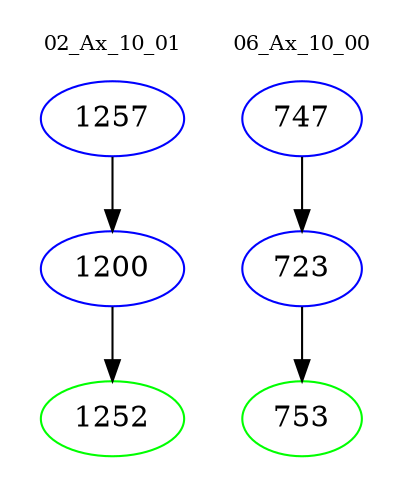 digraph{
subgraph cluster_0 {
color = white
label = "02_Ax_10_01";
fontsize=10;
T0_1257 [label="1257", color="blue"]
T0_1257 -> T0_1200 [color="black"]
T0_1200 [label="1200", color="blue"]
T0_1200 -> T0_1252 [color="black"]
T0_1252 [label="1252", color="green"]
}
subgraph cluster_1 {
color = white
label = "06_Ax_10_00";
fontsize=10;
T1_747 [label="747", color="blue"]
T1_747 -> T1_723 [color="black"]
T1_723 [label="723", color="blue"]
T1_723 -> T1_753 [color="black"]
T1_753 [label="753", color="green"]
}
}
